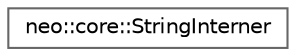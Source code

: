 digraph "Graphical Class Hierarchy"
{
 // LATEX_PDF_SIZE
  bgcolor="transparent";
  edge [fontname=Helvetica,fontsize=10,labelfontname=Helvetica,labelfontsize=10];
  node [fontname=Helvetica,fontsize=10,shape=box,height=0.2,width=0.4];
  rankdir="LR";
  Node0 [id="Node000000",label="neo::core::StringInterner",height=0.2,width=0.4,color="grey40", fillcolor="white", style="filled",URL="$classneo_1_1core_1_1_string_interner.html",tooltip="Thread-safe string interning pool."];
}
